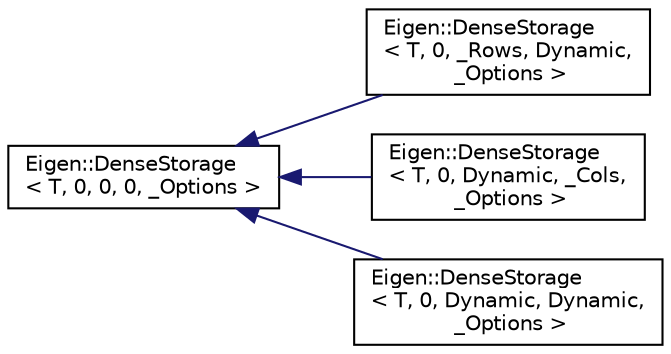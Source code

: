 digraph "Graphical Class Hierarchy"
{
  edge [fontname="Helvetica",fontsize="10",labelfontname="Helvetica",labelfontsize="10"];
  node [fontname="Helvetica",fontsize="10",shape=record];
  rankdir="LR";
  Node1 [label="Eigen::DenseStorage\l\< T, 0, 0, 0, _Options \>",height=0.2,width=0.4,color="black", fillcolor="white", style="filled",URL="$class_eigen_1_1_dense_storage.html"];
  Node1 -> Node2 [dir="back",color="midnightblue",fontsize="10",style="solid",fontname="Helvetica"];
  Node2 [label="Eigen::DenseStorage\l\< T, 0, _Rows, Dynamic,\l _Options \>",height=0.2,width=0.4,color="black", fillcolor="white", style="filled",URL="$class_eigen_1_1_dense_storage_3_01_t_00_010_00_01___rows_00_01_dynamic_00_01___options_01_4.html"];
  Node1 -> Node3 [dir="back",color="midnightblue",fontsize="10",style="solid",fontname="Helvetica"];
  Node3 [label="Eigen::DenseStorage\l\< T, 0, Dynamic, _Cols,\l _Options \>",height=0.2,width=0.4,color="black", fillcolor="white", style="filled",URL="$class_eigen_1_1_dense_storage_3_01_t_00_010_00_01_dynamic_00_01___cols_00_01___options_01_4.html"];
  Node1 -> Node4 [dir="back",color="midnightblue",fontsize="10",style="solid",fontname="Helvetica"];
  Node4 [label="Eigen::DenseStorage\l\< T, 0, Dynamic, Dynamic,\l _Options \>",height=0.2,width=0.4,color="black", fillcolor="white", style="filled",URL="$class_eigen_1_1_dense_storage_3_01_t_00_010_00_01_dynamic_00_01_dynamic_00_01___options_01_4.html"];
}
